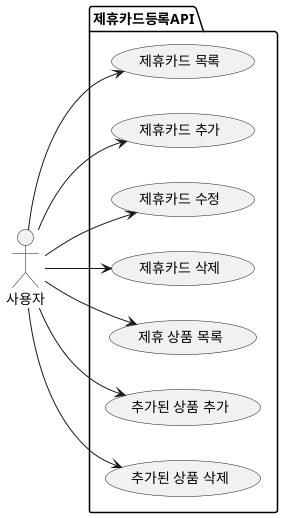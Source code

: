 @startuml Partner Card Reg Usecase

left to right direction

actor "사용자" as user

package 제휴카드등록API{
  usecase "제휴카드 목록" AS UC11
  usecase "제휴카드 추가" AS UC12
  usecase "제휴카드 수정" AS UC13
  usecase "제휴카드 삭제" AS UC14
  usecase "제휴 상품 목록" AS UC15
  usecase "추가된 상품 추가" AS UC16
  usecase "추가된 상품 삭제" AS UC17
}

' 사용자
user --> UC11
user --> UC12
user --> UC13
user --> UC14
user --> UC15
user --> UC16
user --> UC17

@enduml